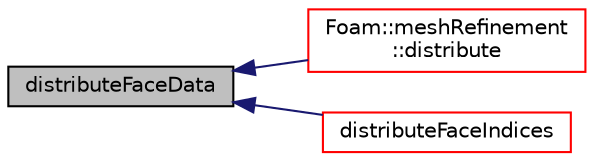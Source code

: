 digraph "distributeFaceData"
{
  bgcolor="transparent";
  edge [fontname="Helvetica",fontsize="10",labelfontname="Helvetica",labelfontsize="10"];
  node [fontname="Helvetica",fontsize="10",shape=record];
  rankdir="LR";
  Node91 [label="distributeFaceData",height=0.2,width=0.4,color="black", fillcolor="grey75", style="filled", fontcolor="black"];
  Node91 -> Node92 [dir="back",color="midnightblue",fontsize="10",style="solid",fontname="Helvetica"];
  Node92 [label="Foam::meshRefinement\l::distribute",height=0.2,width=0.4,color="red",URL="$a25857.html#a6be2dc3eb1d541aeb83ee0a2adcc0556",tooltip="Update local numbering for mesh redistribution. "];
  Node91 -> Node94 [dir="back",color="midnightblue",fontsize="10",style="solid",fontname="Helvetica"];
  Node94 [label="distributeFaceIndices",height=0.2,width=0.4,color="red",URL="$a28533.html#a6b83f64ffd3be1329bee633cdbb13e2d"];
}
